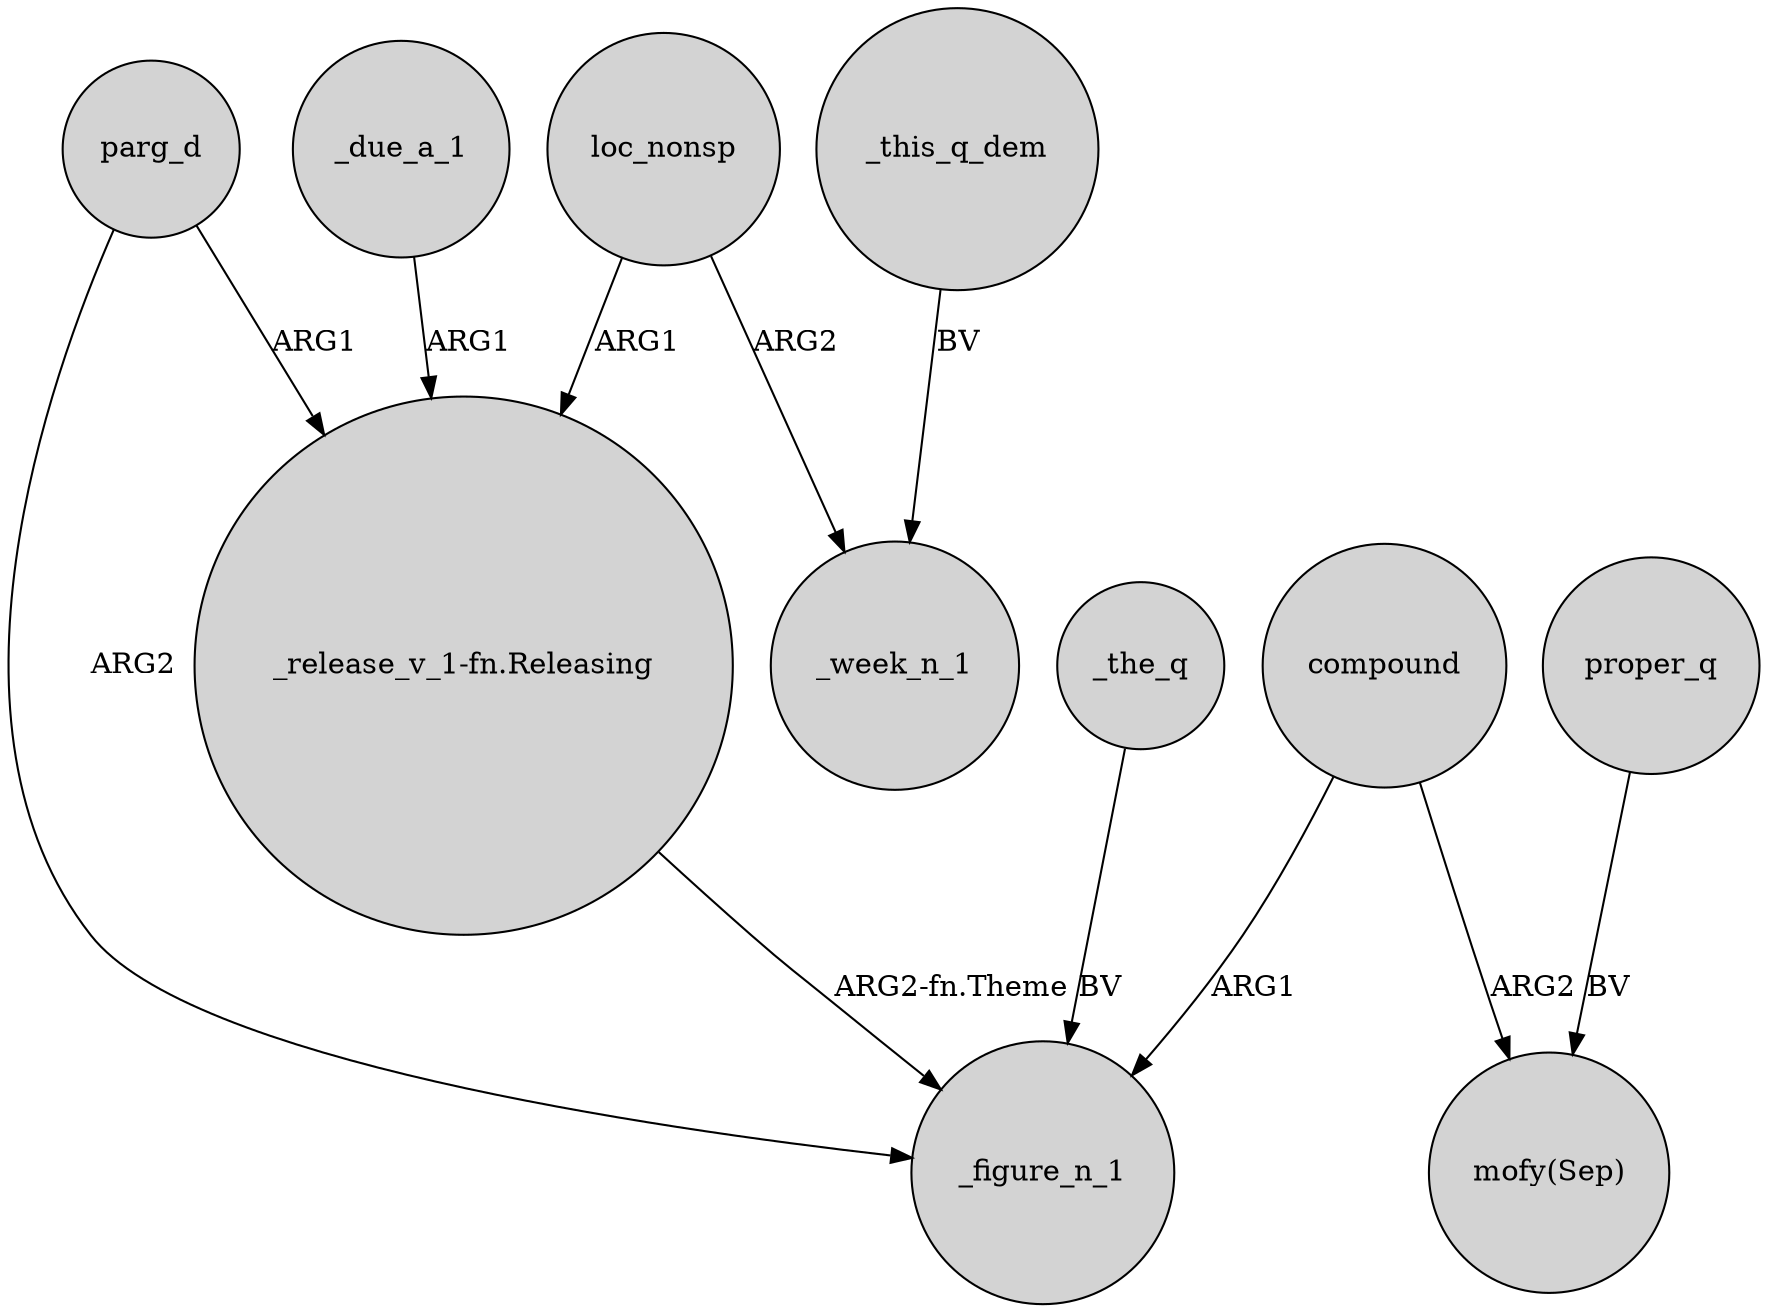 digraph {
	node [shape=circle style=filled]
	loc_nonsp -> "_release_v_1-fn.Releasing" [label=ARG1]
	compound -> "mofy(Sep)" [label=ARG2]
	loc_nonsp -> _week_n_1 [label=ARG2]
	"_release_v_1-fn.Releasing" -> _figure_n_1 [label="ARG2-fn.Theme"]
	parg_d -> "_release_v_1-fn.Releasing" [label=ARG1]
	proper_q -> "mofy(Sep)" [label=BV]
	_due_a_1 -> "_release_v_1-fn.Releasing" [label=ARG1]
	_this_q_dem -> _week_n_1 [label=BV]
	_the_q -> _figure_n_1 [label=BV]
	parg_d -> _figure_n_1 [label=ARG2]
	compound -> _figure_n_1 [label=ARG1]
}

